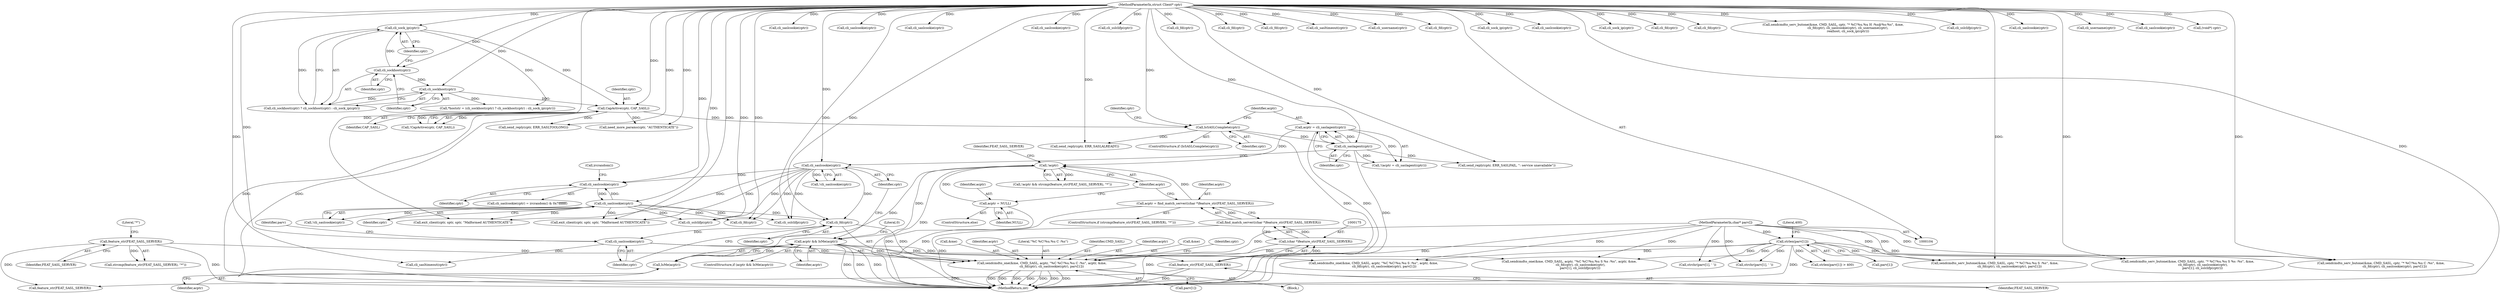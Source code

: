 digraph "0_nefarious2_f50a84bad996d438e7b31b9e74c32a41e43f8be5@API" {
"1000328" [label="(Call,sendcmdto_one(&me, CMD_SASL, acptr, \"%C %C!%u.%u C :%s\", acptr, &me,\n                    cli_fd(cptr), cli_saslcookie(cptr), parv[1]))"];
"1000196" [label="(Call,acptr && IsMe(acptr))"];
"1000184" [label="(Call,!acptr)"];
"1000171" [label="(Call,acptr = find_match_server((char *)feature_str(FEAT_SASL_SERVER)))"];
"1000173" [label="(Call,find_match_server((char *)feature_str(FEAT_SASL_SERVER)))"];
"1000174" [label="(Call,(char *)feature_str(FEAT_SASL_SERVER))"];
"1000176" [label="(Call,feature_str(FEAT_SASL_SERVER))"];
"1000168" [label="(Call,feature_str(FEAT_SASL_SERVER))"];
"1000179" [label="(Call,acptr = NULL)"];
"1000161" [label="(Call,acptr = cli_saslagent(cptr))"];
"1000163" [label="(Call,cli_saslagent(cptr))"];
"1000153" [label="(Call,IsSASLComplete(cptr))"];
"1000128" [label="(Call,CapActive(cptr, CAP_SASL))"];
"1000124" [label="(Call,cli_sock_ip(cptr))"];
"1000120" [label="(Call,cli_sockhost(cptr))"];
"1000105" [label="(MethodParameterIn,struct Client* cptr)"];
"1000122" [label="(Call,cli_sockhost(cptr))"];
"1000198" [label="(Call,IsMe(acptr))"];
"1000337" [label="(Call,cli_fd(cptr))"];
"1000216" [label="(Call,cli_saslcookie(cptr))"];
"1000210" [label="(Call,cli_saslcookie(cptr))"];
"1000204" [label="(Call,cli_saslcookie(cptr))"];
"1000339" [label="(Call,cli_saslcookie(cptr))"];
"1000143" [label="(Call,strlen(parv[1]))"];
"1000108" [label="(MethodParameterIn,char* parv[])"];
"1000357" [label="(Call,strchr(parv[1], ' '))"];
"1000163" [label="(Call,cli_saslagent(cptr))"];
"1000156" [label="(Call,send_reply(cptr, ERR_SASLALREADY))"];
"1000191" [label="(Call,send_reply(cptr, ERR_SASLFAIL, \": service unavailable\"))"];
"1000371" [label="(Call,cli_sslclifp(cptr))"];
"1000161" [label="(Call,acptr = cli_saslagent(cptr))"];
"1000448" [label="(Identifier,cptr)"];
"1000213" [label="(Call,ircrandom())"];
"1000176" [label="(Call,feature_str(FEAT_SASL_SERVER))"];
"1000199" [label="(Identifier,acptr)"];
"1000179" [label="(Call,acptr = NULL)"];
"1000125" [label="(Identifier,cptr)"];
"1000143" [label="(Call,strlen(parv[1]))"];
"1000281" [label="(Call,cli_saslcookie(cptr))"];
"1000154" [label="(Identifier,cptr)"];
"1000254" [label="(Call,strchr(parv[1], ' '))"];
"1000196" [label="(Call,acptr && IsMe(acptr))"];
"1000391" [label="(Call,sendcmdto_serv_butone(&me, CMD_SASL, cptr, \"* %C!%u.%u S :%s\", &me,\n                              cli_fd(cptr), cli_saslcookie(cptr), parv[1]))"];
"1000419" [label="(Call,cli_saslcookie(cptr))"];
"1000270" [label="(Call,sendcmdto_one(&me, CMD_SASL, acptr, \"%C %C!%u.%u S %s :%s\", acptr, &me,\n                       cli_fd(cptr), cli_saslcookie(cptr),\n                      parv[1], cli_sslclifp(cptr)))"];
"1000172" [label="(Identifier,acptr)"];
"1000327" [label="(Block,)"];
"1000463" [label="(MethodReturn,int)"];
"1000147" [label="(Literal,400)"];
"1000183" [label="(Call,!acptr && strcmp(feature_str(FEAT_SASL_SERVER), \"*\"))"];
"1000438" [label="(Call,cli_saslcookie(cptr))"];
"1000436" [label="(Call,cli_fd(cptr))"];
"1000123" [label="(Identifier,cptr)"];
"1000185" [label="(Identifier,acptr)"];
"1000166" [label="(ControlStructure,if (strcmp(feature_str(FEAT_SASL_SERVER), \"*\")))"];
"1000300" [label="(Call,cli_saslcookie(cptr))"];
"1000340" [label="(Identifier,cptr)"];
"1000373" [label="(Call,sendcmdto_serv_butone(&me, CMD_SASL, cptr, \"* %C!%u.%u S %s :%s\", &me,\n                               cli_fd(cptr), cli_saslcookie(cptr),\n                              parv[1], cli_sslclifp(cptr)))"];
"1000142" [label="(Call,strlen(parv[1]) > 400)"];
"1000127" [label="(Call,!CapActive(cptr, CAP_SASL))"];
"1000177" [label="(Identifier,FEAT_SASL_SERVER)"];
"1000328" [label="(Call,sendcmdto_one(&me, CMD_SASL, acptr, \"%C %C!%u.%u C :%s\", acptr, &me,\n                    cli_fd(cptr), cli_saslcookie(cptr), parv[1]))"];
"1000286" [label="(Call,cli_sslclifp(cptr))"];
"1000211" [label="(Identifier,cptr)"];
"1000203" [label="(Call,!cli_saslcookie(cptr))"];
"1000170" [label="(Literal,\"*\")"];
"1000339" [label="(Call,cli_saslcookie(cptr))"];
"1000167" [label="(Call,strcmp(feature_str(FEAT_SASL_SERVER), \"*\"))"];
"1000329" [label="(Call,&me)"];
"1000205" [label="(Identifier,cptr)"];
"1000174" [label="(Call,(char *)feature_str(FEAT_SASL_SERVER))"];
"1000149" [label="(Call,send_reply(cptr, ERR_SASLTOOLONG))"];
"1000363" [label="(Call,exit_client(cptr, sptr, sptr, \"Malformed AUTHENTICATE\"))"];
"1000417" [label="(Call,cli_fd(cptr))"];
"1000260" [label="(Call,exit_client(cptr, sptr, sptr, \"Malformed AUTHENTICATE\"))"];
"1000164" [label="(Identifier,cptr)"];
"1000184" [label="(Call,!acptr)"];
"1000381" [label="(Call,cli_fd(cptr))"];
"1000399" [label="(Call,cli_fd(cptr))"];
"1000452" [label="(Call,cli_sasltimeout(cptr))"];
"1000332" [label="(Identifier,acptr)"];
"1000421" [label="(Call,cli_username(cptr))"];
"1000298" [label="(Call,cli_fd(cptr))"];
"1000333" [label="(Literal,\"%C %C!%u.%u C :%s\")"];
"1000342" [label="(Identifier,parv)"];
"1000117" [label="(Call,*hoststr = (cli_sockhost(cptr) ? cli_sockhost(cptr) : cli_sock_ip(cptr)))"];
"1000160" [label="(Call,!(acptr = cli_saslagent(cptr)))"];
"1000268" [label="(Call,cli_sslclifp(cptr))"];
"1000119" [label="(Call,cli_sockhost(cptr) ? cli_sockhost(cptr) : cli_sock_ip(cptr))"];
"1000324" [label="(Call,cli_sock_ip(cptr))"];
"1000157" [label="(Identifier,cptr)"];
"1000217" [label="(Identifier,cptr)"];
"1000401" [label="(Call,cli_saslcookie(cptr))"];
"1000138" [label="(Call,need_more_params(cptr, \"AUTHENTICATE\"))"];
"1000129" [label="(Identifier,cptr)"];
"1000128" [label="(Call,CapActive(cptr, CAP_SASL))"];
"1000187" [label="(Call,feature_str(FEAT_SASL_SERVER))"];
"1000215" [label="(Call,!cli_saslcookie(cptr))"];
"1000424" [label="(Call,cli_sock_ip(cptr))"];
"1000201" [label="(Literal,0)"];
"1000279" [label="(Call,cli_fd(cptr))"];
"1000317" [label="(Call,cli_fd(cptr))"];
"1000122" [label="(Call,cli_sockhost(cptr))"];
"1000130" [label="(Identifier,CAP_SASL)"];
"1000169" [label="(Identifier,FEAT_SASL_SERVER)"];
"1000209" [label="(Call,cli_saslcookie(cptr) = ircrandom() & 0x7fffffff)"];
"1000168" [label="(Call,feature_str(FEAT_SASL_SERVER))"];
"1000188" [label="(Identifier,FEAT_SASL_SERVER)"];
"1000181" [label="(Identifier,NULL)"];
"1000338" [label="(Identifier,cptr)"];
"1000121" [label="(Identifier,cptr)"];
"1000195" [label="(ControlStructure,if (acptr && IsMe(acptr)))"];
"1000153" [label="(Call,IsSASLComplete(cptr))"];
"1000180" [label="(Identifier,acptr)"];
"1000409" [label="(Call,sendcmdto_serv_butone(&me, CMD_SASL, cptr, \"* %C!%u.%u H :%s@%s:%s\", &me,\n                              cli_fd(cptr), cli_saslcookie(cptr), cli_username(cptr),\n                              realhost, cli_sock_ip(cptr)))"];
"1000120" [label="(Call,cli_sockhost(cptr))"];
"1000144" [label="(Call,parv[1])"];
"1000124" [label="(Call,cli_sock_ip(cptr))"];
"1000388" [label="(Call,cli_sslclifp(cptr))"];
"1000198" [label="(Call,IsMe(acptr))"];
"1000197" [label="(Identifier,acptr)"];
"1000331" [label="(Identifier,CMD_SASL)"];
"1000162" [label="(Identifier,acptr)"];
"1000108" [label="(MethodParameterIn,char* parv[])"];
"1000204" [label="(Call,cli_saslcookie(cptr))"];
"1000447" [label="(Call,cli_sasltimeout(cptr))"];
"1000216" [label="(Call,cli_saslcookie(cptr))"];
"1000334" [label="(Identifier,acptr)"];
"1000383" [label="(Call,cli_saslcookie(cptr))"];
"1000210" [label="(Call,cli_saslcookie(cptr))"];
"1000289" [label="(Call,sendcmdto_one(&me, CMD_SASL, acptr, \"%C %C!%u.%u S :%s\", acptr, &me,\n                      cli_fd(cptr), cli_saslcookie(cptr), parv[1]))"];
"1000178" [label="(ControlStructure,else)"];
"1000341" [label="(Call,parv[1])"];
"1000173" [label="(Call,find_match_server((char *)feature_str(FEAT_SASL_SERVER)))"];
"1000428" [label="(Call,sendcmdto_serv_butone(&me, CMD_SASL, cptr, \"* %C!%u.%u C :%s\", &me,\n                            cli_fd(cptr), cli_saslcookie(cptr), parv[1]))"];
"1000335" [label="(Call,&me)"];
"1000337" [label="(Call,cli_fd(cptr))"];
"1000105" [label="(MethodParameterIn,struct Client* cptr)"];
"1000321" [label="(Call,cli_username(cptr))"];
"1000152" [label="(ControlStructure,if (IsSASLComplete(cptr)))"];
"1000319" [label="(Call,cli_saslcookie(cptr))"];
"1000171" [label="(Call,acptr = find_match_server((char *)feature_str(FEAT_SASL_SERVER)))"];
"1000455" [label="(Call,(void*) cptr)"];
"1000328" -> "1000327"  [label="AST: "];
"1000328" -> "1000341"  [label="CFG: "];
"1000329" -> "1000328"  [label="AST: "];
"1000331" -> "1000328"  [label="AST: "];
"1000332" -> "1000328"  [label="AST: "];
"1000333" -> "1000328"  [label="AST: "];
"1000334" -> "1000328"  [label="AST: "];
"1000335" -> "1000328"  [label="AST: "];
"1000337" -> "1000328"  [label="AST: "];
"1000339" -> "1000328"  [label="AST: "];
"1000341" -> "1000328"  [label="AST: "];
"1000448" -> "1000328"  [label="CFG: "];
"1000328" -> "1000463"  [label="DDG: "];
"1000328" -> "1000463"  [label="DDG: "];
"1000328" -> "1000463"  [label="DDG: "];
"1000328" -> "1000463"  [label="DDG: "];
"1000328" -> "1000463"  [label="DDG: "];
"1000328" -> "1000463"  [label="DDG: "];
"1000328" -> "1000463"  [label="DDG: "];
"1000196" -> "1000328"  [label="DDG: "];
"1000337" -> "1000328"  [label="DDG: "];
"1000339" -> "1000328"  [label="DDG: "];
"1000143" -> "1000328"  [label="DDG: "];
"1000108" -> "1000328"  [label="DDG: "];
"1000196" -> "1000195"  [label="AST: "];
"1000196" -> "1000197"  [label="CFG: "];
"1000196" -> "1000198"  [label="CFG: "];
"1000197" -> "1000196"  [label="AST: "];
"1000198" -> "1000196"  [label="AST: "];
"1000201" -> "1000196"  [label="CFG: "];
"1000205" -> "1000196"  [label="CFG: "];
"1000196" -> "1000463"  [label="DDG: "];
"1000196" -> "1000463"  [label="DDG: "];
"1000196" -> "1000463"  [label="DDG: "];
"1000184" -> "1000196"  [label="DDG: "];
"1000198" -> "1000196"  [label="DDG: "];
"1000196" -> "1000270"  [label="DDG: "];
"1000196" -> "1000289"  [label="DDG: "];
"1000184" -> "1000183"  [label="AST: "];
"1000184" -> "1000185"  [label="CFG: "];
"1000185" -> "1000184"  [label="AST: "];
"1000188" -> "1000184"  [label="CFG: "];
"1000183" -> "1000184"  [label="CFG: "];
"1000184" -> "1000463"  [label="DDG: "];
"1000184" -> "1000183"  [label="DDG: "];
"1000171" -> "1000184"  [label="DDG: "];
"1000179" -> "1000184"  [label="DDG: "];
"1000161" -> "1000184"  [label="DDG: "];
"1000184" -> "1000198"  [label="DDG: "];
"1000171" -> "1000166"  [label="AST: "];
"1000171" -> "1000173"  [label="CFG: "];
"1000172" -> "1000171"  [label="AST: "];
"1000173" -> "1000171"  [label="AST: "];
"1000185" -> "1000171"  [label="CFG: "];
"1000171" -> "1000463"  [label="DDG: "];
"1000173" -> "1000171"  [label="DDG: "];
"1000173" -> "1000174"  [label="CFG: "];
"1000174" -> "1000173"  [label="AST: "];
"1000173" -> "1000463"  [label="DDG: "];
"1000174" -> "1000173"  [label="DDG: "];
"1000174" -> "1000176"  [label="CFG: "];
"1000175" -> "1000174"  [label="AST: "];
"1000176" -> "1000174"  [label="AST: "];
"1000174" -> "1000463"  [label="DDG: "];
"1000176" -> "1000174"  [label="DDG: "];
"1000176" -> "1000177"  [label="CFG: "];
"1000177" -> "1000176"  [label="AST: "];
"1000176" -> "1000463"  [label="DDG: "];
"1000168" -> "1000176"  [label="DDG: "];
"1000176" -> "1000187"  [label="DDG: "];
"1000168" -> "1000167"  [label="AST: "];
"1000168" -> "1000169"  [label="CFG: "];
"1000169" -> "1000168"  [label="AST: "];
"1000170" -> "1000168"  [label="CFG: "];
"1000168" -> "1000463"  [label="DDG: "];
"1000168" -> "1000167"  [label="DDG: "];
"1000168" -> "1000187"  [label="DDG: "];
"1000179" -> "1000178"  [label="AST: "];
"1000179" -> "1000181"  [label="CFG: "];
"1000180" -> "1000179"  [label="AST: "];
"1000181" -> "1000179"  [label="AST: "];
"1000185" -> "1000179"  [label="CFG: "];
"1000179" -> "1000463"  [label="DDG: "];
"1000161" -> "1000160"  [label="AST: "];
"1000161" -> "1000163"  [label="CFG: "];
"1000162" -> "1000161"  [label="AST: "];
"1000163" -> "1000161"  [label="AST: "];
"1000160" -> "1000161"  [label="CFG: "];
"1000161" -> "1000463"  [label="DDG: "];
"1000161" -> "1000160"  [label="DDG: "];
"1000163" -> "1000161"  [label="DDG: "];
"1000163" -> "1000164"  [label="CFG: "];
"1000164" -> "1000163"  [label="AST: "];
"1000163" -> "1000463"  [label="DDG: "];
"1000163" -> "1000160"  [label="DDG: "];
"1000153" -> "1000163"  [label="DDG: "];
"1000105" -> "1000163"  [label="DDG: "];
"1000163" -> "1000191"  [label="DDG: "];
"1000163" -> "1000204"  [label="DDG: "];
"1000153" -> "1000152"  [label="AST: "];
"1000153" -> "1000154"  [label="CFG: "];
"1000154" -> "1000153"  [label="AST: "];
"1000157" -> "1000153"  [label="CFG: "];
"1000162" -> "1000153"  [label="CFG: "];
"1000153" -> "1000463"  [label="DDG: "];
"1000128" -> "1000153"  [label="DDG: "];
"1000105" -> "1000153"  [label="DDG: "];
"1000153" -> "1000156"  [label="DDG: "];
"1000128" -> "1000127"  [label="AST: "];
"1000128" -> "1000130"  [label="CFG: "];
"1000129" -> "1000128"  [label="AST: "];
"1000130" -> "1000128"  [label="AST: "];
"1000127" -> "1000128"  [label="CFG: "];
"1000128" -> "1000463"  [label="DDG: "];
"1000128" -> "1000463"  [label="DDG: "];
"1000128" -> "1000127"  [label="DDG: "];
"1000128" -> "1000127"  [label="DDG: "];
"1000124" -> "1000128"  [label="DDG: "];
"1000122" -> "1000128"  [label="DDG: "];
"1000105" -> "1000128"  [label="DDG: "];
"1000128" -> "1000138"  [label="DDG: "];
"1000128" -> "1000149"  [label="DDG: "];
"1000124" -> "1000119"  [label="AST: "];
"1000124" -> "1000125"  [label="CFG: "];
"1000125" -> "1000124"  [label="AST: "];
"1000119" -> "1000124"  [label="CFG: "];
"1000124" -> "1000117"  [label="DDG: "];
"1000124" -> "1000119"  [label="DDG: "];
"1000120" -> "1000124"  [label="DDG: "];
"1000105" -> "1000124"  [label="DDG: "];
"1000120" -> "1000119"  [label="AST: "];
"1000120" -> "1000121"  [label="CFG: "];
"1000121" -> "1000120"  [label="AST: "];
"1000123" -> "1000120"  [label="CFG: "];
"1000125" -> "1000120"  [label="CFG: "];
"1000105" -> "1000120"  [label="DDG: "];
"1000120" -> "1000122"  [label="DDG: "];
"1000105" -> "1000104"  [label="AST: "];
"1000105" -> "1000463"  [label="DDG: "];
"1000105" -> "1000122"  [label="DDG: "];
"1000105" -> "1000138"  [label="DDG: "];
"1000105" -> "1000149"  [label="DDG: "];
"1000105" -> "1000156"  [label="DDG: "];
"1000105" -> "1000191"  [label="DDG: "];
"1000105" -> "1000204"  [label="DDG: "];
"1000105" -> "1000210"  [label="DDG: "];
"1000105" -> "1000216"  [label="DDG: "];
"1000105" -> "1000260"  [label="DDG: "];
"1000105" -> "1000268"  [label="DDG: "];
"1000105" -> "1000279"  [label="DDG: "];
"1000105" -> "1000281"  [label="DDG: "];
"1000105" -> "1000286"  [label="DDG: "];
"1000105" -> "1000298"  [label="DDG: "];
"1000105" -> "1000300"  [label="DDG: "];
"1000105" -> "1000317"  [label="DDG: "];
"1000105" -> "1000319"  [label="DDG: "];
"1000105" -> "1000321"  [label="DDG: "];
"1000105" -> "1000324"  [label="DDG: "];
"1000105" -> "1000337"  [label="DDG: "];
"1000105" -> "1000339"  [label="DDG: "];
"1000105" -> "1000363"  [label="DDG: "];
"1000105" -> "1000371"  [label="DDG: "];
"1000105" -> "1000373"  [label="DDG: "];
"1000105" -> "1000381"  [label="DDG: "];
"1000105" -> "1000383"  [label="DDG: "];
"1000105" -> "1000388"  [label="DDG: "];
"1000105" -> "1000391"  [label="DDG: "];
"1000105" -> "1000399"  [label="DDG: "];
"1000105" -> "1000401"  [label="DDG: "];
"1000105" -> "1000409"  [label="DDG: "];
"1000105" -> "1000417"  [label="DDG: "];
"1000105" -> "1000419"  [label="DDG: "];
"1000105" -> "1000421"  [label="DDG: "];
"1000105" -> "1000424"  [label="DDG: "];
"1000105" -> "1000428"  [label="DDG: "];
"1000105" -> "1000436"  [label="DDG: "];
"1000105" -> "1000438"  [label="DDG: "];
"1000105" -> "1000447"  [label="DDG: "];
"1000105" -> "1000452"  [label="DDG: "];
"1000105" -> "1000455"  [label="DDG: "];
"1000122" -> "1000119"  [label="AST: "];
"1000122" -> "1000123"  [label="CFG: "];
"1000123" -> "1000122"  [label="AST: "];
"1000119" -> "1000122"  [label="CFG: "];
"1000122" -> "1000117"  [label="DDG: "];
"1000122" -> "1000119"  [label="DDG: "];
"1000198" -> "1000199"  [label="CFG: "];
"1000199" -> "1000198"  [label="AST: "];
"1000337" -> "1000338"  [label="CFG: "];
"1000338" -> "1000337"  [label="AST: "];
"1000340" -> "1000337"  [label="CFG: "];
"1000216" -> "1000337"  [label="DDG: "];
"1000204" -> "1000337"  [label="DDG: "];
"1000337" -> "1000339"  [label="DDG: "];
"1000216" -> "1000215"  [label="AST: "];
"1000216" -> "1000217"  [label="CFG: "];
"1000217" -> "1000216"  [label="AST: "];
"1000215" -> "1000216"  [label="CFG: "];
"1000216" -> "1000210"  [label="DDG: "];
"1000216" -> "1000215"  [label="DDG: "];
"1000210" -> "1000216"  [label="DDG: "];
"1000216" -> "1000260"  [label="DDG: "];
"1000216" -> "1000268"  [label="DDG: "];
"1000216" -> "1000363"  [label="DDG: "];
"1000216" -> "1000371"  [label="DDG: "];
"1000216" -> "1000436"  [label="DDG: "];
"1000210" -> "1000209"  [label="AST: "];
"1000210" -> "1000211"  [label="CFG: "];
"1000211" -> "1000210"  [label="AST: "];
"1000213" -> "1000210"  [label="CFG: "];
"1000204" -> "1000210"  [label="DDG: "];
"1000204" -> "1000203"  [label="AST: "];
"1000204" -> "1000205"  [label="CFG: "];
"1000205" -> "1000204"  [label="AST: "];
"1000203" -> "1000204"  [label="CFG: "];
"1000204" -> "1000203"  [label="DDG: "];
"1000204" -> "1000260"  [label="DDG: "];
"1000204" -> "1000268"  [label="DDG: "];
"1000204" -> "1000363"  [label="DDG: "];
"1000204" -> "1000371"  [label="DDG: "];
"1000204" -> "1000436"  [label="DDG: "];
"1000339" -> "1000340"  [label="CFG: "];
"1000340" -> "1000339"  [label="AST: "];
"1000342" -> "1000339"  [label="CFG: "];
"1000339" -> "1000447"  [label="DDG: "];
"1000143" -> "1000142"  [label="AST: "];
"1000143" -> "1000144"  [label="CFG: "];
"1000144" -> "1000143"  [label="AST: "];
"1000147" -> "1000143"  [label="CFG: "];
"1000143" -> "1000463"  [label="DDG: "];
"1000143" -> "1000142"  [label="DDG: "];
"1000108" -> "1000143"  [label="DDG: "];
"1000143" -> "1000254"  [label="DDG: "];
"1000143" -> "1000270"  [label="DDG: "];
"1000143" -> "1000289"  [label="DDG: "];
"1000143" -> "1000357"  [label="DDG: "];
"1000143" -> "1000373"  [label="DDG: "];
"1000143" -> "1000391"  [label="DDG: "];
"1000143" -> "1000428"  [label="DDG: "];
"1000108" -> "1000104"  [label="AST: "];
"1000108" -> "1000463"  [label="DDG: "];
"1000108" -> "1000254"  [label="DDG: "];
"1000108" -> "1000270"  [label="DDG: "];
"1000108" -> "1000289"  [label="DDG: "];
"1000108" -> "1000357"  [label="DDG: "];
"1000108" -> "1000373"  [label="DDG: "];
"1000108" -> "1000391"  [label="DDG: "];
"1000108" -> "1000428"  [label="DDG: "];
}
